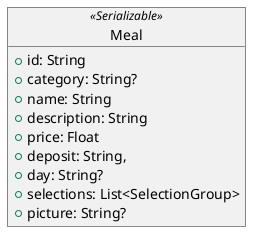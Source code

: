 @startuml
'https://plantuml.com/object-diagram

object Meal<<Serializable>> {

    + id: String
    + category: String?
    + name: String
    + description: String
    + price: Float
    + deposit: String,
    + day: String?
    + selections: List<SelectionGroup>
    + picture: String?

}



@enduml